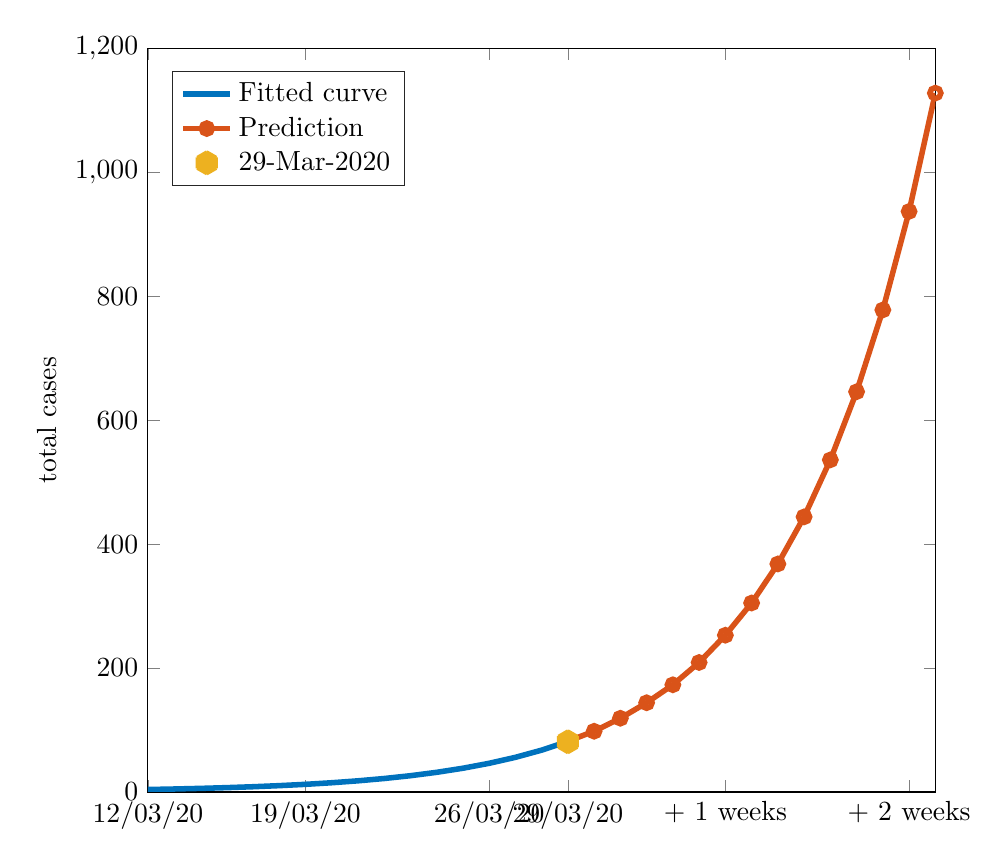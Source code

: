 % This file was created by matlab2tikz.
% Minimal pgfplots version: 1.3
%
\definecolor{mycolor1}{rgb}{0.0,0.447,0.741}%
\definecolor{mycolor2}{rgb}{0.85,0.325,0.098}%
\definecolor{mycolor3}{rgb}{0.929,0.694,0.125}%
%
\begin{tikzpicture}

\begin{axis}[%
width=10cm,
height=9.442cm,
at={(0cm,0cm)},
scale only axis,
xmin=0,
xmax=30,
xtick={0,6,13,16,22,29},
xticklabels={{12/03/20},{19/03/20},{26/03/20},{29/03/20},{+ 1 weeks},{+ 2 weeks}},
ymin=0,
ymax=1200,
ylabel={total cases},
legend style={at={(0.03,0.97)},anchor=north west,legend cell align=left,align=left,draw=white!15!black}
]
\addplot [color=mycolor1,solid,line width=2.0pt]
  table[row sep=crcr]{%
0	3.961\\
1	4.786\\
2	5.782\\
3	6.985\\
4	8.44\\
5	10.196\\
6	12.319\\
7	14.882\\
8	17.98\\
9	21.722\\
10	26.242\\
11	31.702\\
12	38.297\\
13	46.263\\
14	55.884\\
15	67.504\\
16	81.536\\
};
\addlegendentry{Fitted curve};

\addplot [color=mycolor2,solid,line width=2.0pt,mark=o,mark options={solid}]
  table[row sep=crcr]{%
16	82\\
17	98\\
18	119\\
19	144\\
20	173\\
21	209\\
22	253\\
23	305\\
24	368\\
25	444\\
26	536\\
27	646\\
28	778\\
29	937\\
30	1128\\
};
\addlegendentry{Prediction};

\addplot [color=mycolor3,line width=8.0pt,only marks,mark=asterisk,mark options={solid}]
  table[row sep=crcr]{%
16	81\\
};
\addlegendentry{29-Mar-2020};

\end{axis}
\end{tikzpicture}%